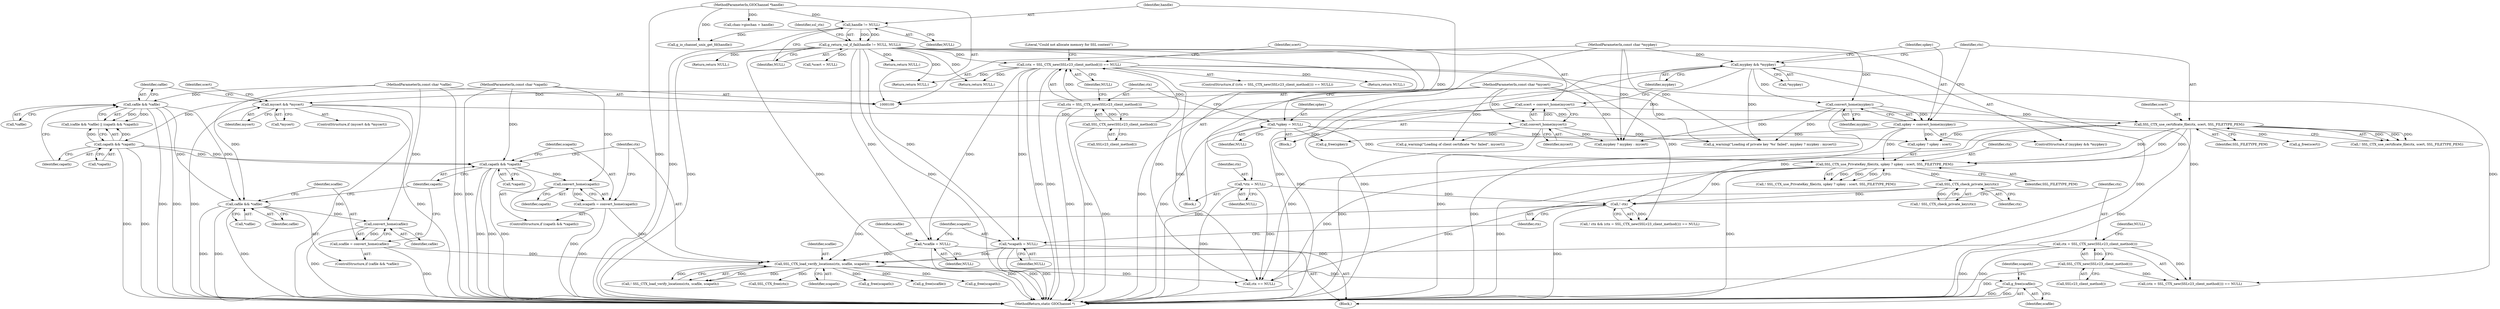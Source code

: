 digraph "0_irssi-proxy_85bbc05b21678e80423815d2ef1dfe26208491ab@API" {
"1000282" [label="(Call,g_free(scafile))"];
"1000267" [label="(Call,SSL_CTX_load_verify_locations(ctx, scafile, scapath))"];
"1000234" [label="(Call,! ctx)"];
"1000189" [label="(Call,SSL_CTX_use_PrivateKey_file(ctx, spkey ? spkey : scert, SSL_FILETYPE_PEM))"];
"1000179" [label="(Call,SSL_CTX_use_certificate_file(ctx, scert, SSL_FILETYPE_PEM))"];
"1000154" [label="(Call,ctx = SSL_CTX_new(SSLv23_client_method()))"];
"1000156" [label="(Call,SSL_CTX_new(SSLv23_client_method()))"];
"1000164" [label="(Call,scert = convert_home(mycert))"];
"1000166" [label="(Call,convert_home(mycert))"];
"1000139" [label="(Call,mycert && *mycert)"];
"1000103" [label="(MethodParameterIn,const char *mycert)"];
"1000149" [label="(Call,*spkey = NULL)"];
"1000117" [label="(Call,g_return_val_if_fail(handle != NULL, NULL))"];
"1000118" [label="(Call,handle != NULL)"];
"1000101" [label="(MethodParameterIn,GIOChannel *handle)"];
"1000173" [label="(Call,spkey = convert_home(mypkey))"];
"1000175" [label="(Call,convert_home(mypkey))"];
"1000169" [label="(Call,mypkey && *mypkey)"];
"1000104" [label="(MethodParameterIn,const char *mypkey)"];
"1000205" [label="(Call,SSL_CTX_check_private_key(ctx))"];
"1000114" [label="(Call,*ctx = NULL)"];
"1000237" [label="(Call,ctx = SSL_CTX_new(SSLv23_client_method()))"];
"1000239" [label="(Call,SSL_CTX_new(SSLv23_client_method()))"];
"1000252" [label="(Call,scafile = convert_home(cafile))"];
"1000254" [label="(Call,convert_home(cafile))"];
"1000248" [label="(Call,cafile && *cafile)"];
"1000215" [label="(Call,cafile && *cafile)"];
"1000105" [label="(MethodParameterIn,const char *cafile)"];
"1000225" [label="(Call,*scafile = NULL)"];
"1000153" [label="(Call,(ctx = SSL_CTX_new(SSLv23_client_method())) == NULL)"];
"1000261" [label="(Call,scapath = convert_home(capath))"];
"1000263" [label="(Call,convert_home(capath))"];
"1000257" [label="(Call,capath && *capath)"];
"1000219" [label="(Call,capath && *capath)"];
"1000106" [label="(MethodParameterIn,const char *capath)"];
"1000229" [label="(Call,*scapath = NULL)"];
"1000241" [label="(Identifier,NULL)"];
"1000254" [label="(Call,convert_home(cafile))"];
"1000231" [label="(Identifier,NULL)"];
"1000269" [label="(Identifier,scafile)"];
"1000229" [label="(Call,*scapath = NULL)"];
"1000114" [label="(Call,*ctx = NULL)"];
"1000170" [label="(Identifier,mypkey)"];
"1000284" [label="(Call,g_free(scapath))"];
"1000152" [label="(ControlStructure,if ((ctx = SSL_CTX_new(SSLv23_client_method())) == NULL))"];
"1000101" [label="(MethodParameterIn,GIOChannel *handle)"];
"1000256" [label="(ControlStructure,if (capath && *capath))"];
"1000118" [label="(Call,handle != NULL)"];
"1000266" [label="(Call,! SSL_CTX_load_verify_locations(ctx, scafile, scapath))"];
"1000108" [label="(Block,)"];
"1000249" [label="(Identifier,cafile)"];
"1000262" [label="(Identifier,scapath)"];
"1000225" [label="(Call,*scafile = NULL)"];
"1000283" [label="(Identifier,scafile)"];
"1000171" [label="(Call,*mypkey)"];
"1000278" [label="(Call,SSL_CTX_free(ctx))"];
"1000178" [label="(Call,! SSL_CTX_use_certificate_file(ctx, scert, SSL_FILETYPE_PEM))"];
"1000149" [label="(Call,*spkey = NULL)"];
"1000188" [label="(Call,! SSL_CTX_use_PrivateKey_file(ctx, spkey ? spkey : scert, SSL_FILETYPE_PEM))"];
"1000157" [label="(Call,SSLv23_client_method())"];
"1000134" [label="(Call,g_io_channel_unix_get_fd(handle))"];
"1000161" [label="(Literal,\"Could not allocate memory for SSL context\")"];
"1000259" [label="(Call,*capath)"];
"1000234" [label="(Call,! ctx)"];
"1000120" [label="(Identifier,NULL)"];
"1000257" [label="(Call,capath && *capath)"];
"1000146" [label="(Identifier,scert)"];
"1000219" [label="(Call,capath && *capath)"];
"1000394" [label="(MethodReturn,static GIOChannel *)"];
"1000176" [label="(Identifier,mypkey)"];
"1000230" [label="(Identifier,scapath)"];
"1000280" [label="(Return,return NULL;)"];
"1000195" [label="(Identifier,SSL_FILETYPE_PEM)"];
"1000116" [label="(Identifier,NULL)"];
"1000245" [label="(Return,return NULL;)"];
"1000179" [label="(Call,SSL_CTX_use_certificate_file(ctx, scert, SSL_FILETYPE_PEM))"];
"1000227" [label="(Identifier,NULL)"];
"1000180" [label="(Identifier,ctx)"];
"1000125" [label="(Identifier,ssl_ctx)"];
"1000173" [label="(Call,spkey = convert_home(mypkey))"];
"1000128" [label="(Return,return NULL;)"];
"1000205" [label="(Call,SSL_CTX_check_private_key(ctx))"];
"1000226" [label="(Identifier,scafile)"];
"1000264" [label="(Identifier,capath)"];
"1000190" [label="(Identifier,ctx)"];
"1000261" [label="(Call,scapath = convert_home(capath))"];
"1000138" [label="(ControlStructure,if (mycert && *mycert))"];
"1000162" [label="(Return,return NULL;)"];
"1000143" [label="(Block,)"];
"1000216" [label="(Identifier,cafile)"];
"1000285" [label="(Identifier,scapath)"];
"1000247" [label="(ControlStructure,if (cafile && *cafile))"];
"1000238" [label="(Identifier,ctx)"];
"1000175" [label="(Call,convert_home(mypkey))"];
"1000141" [label="(Call,*mycert)"];
"1000117" [label="(Call,g_return_val_if_fail(handle != NULL, NULL))"];
"1000250" [label="(Call,*cafile)"];
"1000268" [label="(Identifier,ctx)"];
"1000191" [label="(Call,spkey ? spkey : scert)"];
"1000140" [label="(Identifier,mycert)"];
"1000106" [label="(MethodParameterIn,const char *capath)"];
"1000139" [label="(Call,mycert && *mycert)"];
"1000183" [label="(Call,g_warning(\"Loading of client certificate '%s' failed\", mycert))"];
"1000174" [label="(Identifier,spkey)"];
"1000270" [label="(Identifier,scapath)"];
"1000233" [label="(Call,! ctx && (ctx = SSL_CTX_new(SSLv23_client_method())) == NULL)"];
"1000158" [label="(Identifier,NULL)"];
"1000198" [label="(Call,mypkey ? mypkey : mycert)"];
"1000154" [label="(Call,ctx = SSL_CTX_new(SSLv23_client_method()))"];
"1000103" [label="(MethodParameterIn,const char *mycert)"];
"1000215" [label="(Call,cafile && *cafile)"];
"1000267" [label="(Call,SSL_CTX_load_verify_locations(ctx, scafile, scapath))"];
"1000167" [label="(Identifier,mycert)"];
"1000153" [label="(Call,(ctx = SSL_CTX_new(SSLv23_client_method())) == NULL)"];
"1000121" [label="(Identifier,NULL)"];
"1000217" [label="(Call,*cafile)"];
"1000155" [label="(Identifier,ctx)"];
"1000204" [label="(Call,! SSL_CTX_check_private_key(ctx))"];
"1000220" [label="(Identifier,capath)"];
"1000239" [label="(Call,SSL_CTX_new(SSLv23_client_method()))"];
"1000189" [label="(Call,SSL_CTX_use_PrivateKey_file(ctx, spkey ? spkey : scert, SSL_FILETYPE_PEM))"];
"1000168" [label="(ControlStructure,if (mypkey && *mypkey))"];
"1000182" [label="(Identifier,SSL_FILETYPE_PEM)"];
"1000258" [label="(Identifier,capath)"];
"1000290" [label="(Call,ctx == NULL)"];
"1000165" [label="(Identifier,scert)"];
"1000276" [label="(Call,g_free(scapath))"];
"1000164" [label="(Call,scert = convert_home(mycert))"];
"1000223" [label="(Block,)"];
"1000237" [label="(Call,ctx = SSL_CTX_new(SSLv23_client_method()))"];
"1000169" [label="(Call,mypkey && *mypkey)"];
"1000235" [label="(Identifier,ctx)"];
"1000263" [label="(Call,convert_home(capath))"];
"1000274" [label="(Call,g_free(scafile))"];
"1000166" [label="(Call,convert_home(mycert))"];
"1000214" [label="(Call,(cafile && *cafile) || (capath && *capath))"];
"1000206" [label="(Identifier,ctx)"];
"1000248" [label="(Call,cafile && *cafile)"];
"1000252" [label="(Call,scafile = convert_home(cafile))"];
"1000221" [label="(Call,*capath)"];
"1000209" [label="(Call,g_free(scert))"];
"1000151" [label="(Identifier,NULL)"];
"1000181" [label="(Identifier,scert)"];
"1000150" [label="(Identifier,spkey)"];
"1000136" [label="(Return,return NULL;)"];
"1000253" [label="(Identifier,scafile)"];
"1000236" [label="(Call,(ctx = SSL_CTX_new(SSLv23_client_method())) == NULL)"];
"1000115" [label="(Identifier,ctx)"];
"1000240" [label="(Call,SSLv23_client_method())"];
"1000340" [label="(Call,chan->giochan = handle)"];
"1000282" [label="(Call,g_free(scafile))"];
"1000105" [label="(MethodParameterIn,const char *cafile)"];
"1000104" [label="(MethodParameterIn,const char *mypkey)"];
"1000156" [label="(Call,SSL_CTX_new(SSLv23_client_method()))"];
"1000196" [label="(Call,g_warning(\"Loading of private key '%s' failed\", mypkey ? mypkey : mycert))"];
"1000255" [label="(Identifier,cafile)"];
"1000119" [label="(Identifier,handle)"];
"1000211" [label="(Call,g_free(spkey))"];
"1000145" [label="(Call,*scert = NULL)"];
"1000282" -> "1000223"  [label="AST: "];
"1000282" -> "1000283"  [label="CFG: "];
"1000283" -> "1000282"  [label="AST: "];
"1000285" -> "1000282"  [label="CFG: "];
"1000282" -> "1000394"  [label="DDG: "];
"1000282" -> "1000394"  [label="DDG: "];
"1000267" -> "1000282"  [label="DDG: "];
"1000267" -> "1000266"  [label="AST: "];
"1000267" -> "1000270"  [label="CFG: "];
"1000268" -> "1000267"  [label="AST: "];
"1000269" -> "1000267"  [label="AST: "];
"1000270" -> "1000267"  [label="AST: "];
"1000266" -> "1000267"  [label="CFG: "];
"1000267" -> "1000266"  [label="DDG: "];
"1000267" -> "1000266"  [label="DDG: "];
"1000267" -> "1000266"  [label="DDG: "];
"1000234" -> "1000267"  [label="DDG: "];
"1000237" -> "1000267"  [label="DDG: "];
"1000252" -> "1000267"  [label="DDG: "];
"1000225" -> "1000267"  [label="DDG: "];
"1000261" -> "1000267"  [label="DDG: "];
"1000229" -> "1000267"  [label="DDG: "];
"1000267" -> "1000274"  [label="DDG: "];
"1000267" -> "1000276"  [label="DDG: "];
"1000267" -> "1000278"  [label="DDG: "];
"1000267" -> "1000284"  [label="DDG: "];
"1000267" -> "1000290"  [label="DDG: "];
"1000234" -> "1000233"  [label="AST: "];
"1000234" -> "1000235"  [label="CFG: "];
"1000235" -> "1000234"  [label="AST: "];
"1000238" -> "1000234"  [label="CFG: "];
"1000233" -> "1000234"  [label="CFG: "];
"1000234" -> "1000394"  [label="DDG: "];
"1000234" -> "1000233"  [label="DDG: "];
"1000189" -> "1000234"  [label="DDG: "];
"1000205" -> "1000234"  [label="DDG: "];
"1000114" -> "1000234"  [label="DDG: "];
"1000179" -> "1000234"  [label="DDG: "];
"1000189" -> "1000188"  [label="AST: "];
"1000189" -> "1000195"  [label="CFG: "];
"1000190" -> "1000189"  [label="AST: "];
"1000191" -> "1000189"  [label="AST: "];
"1000195" -> "1000189"  [label="AST: "];
"1000188" -> "1000189"  [label="CFG: "];
"1000189" -> "1000394"  [label="DDG: "];
"1000189" -> "1000394"  [label="DDG: "];
"1000189" -> "1000188"  [label="DDG: "];
"1000189" -> "1000188"  [label="DDG: "];
"1000189" -> "1000188"  [label="DDG: "];
"1000179" -> "1000189"  [label="DDG: "];
"1000179" -> "1000189"  [label="DDG: "];
"1000179" -> "1000189"  [label="DDG: "];
"1000149" -> "1000189"  [label="DDG: "];
"1000173" -> "1000189"  [label="DDG: "];
"1000189" -> "1000205"  [label="DDG: "];
"1000189" -> "1000290"  [label="DDG: "];
"1000179" -> "1000178"  [label="AST: "];
"1000179" -> "1000182"  [label="CFG: "];
"1000180" -> "1000179"  [label="AST: "];
"1000181" -> "1000179"  [label="AST: "];
"1000182" -> "1000179"  [label="AST: "];
"1000178" -> "1000179"  [label="CFG: "];
"1000179" -> "1000394"  [label="DDG: "];
"1000179" -> "1000178"  [label="DDG: "];
"1000179" -> "1000178"  [label="DDG: "];
"1000179" -> "1000178"  [label="DDG: "];
"1000154" -> "1000179"  [label="DDG: "];
"1000164" -> "1000179"  [label="DDG: "];
"1000179" -> "1000191"  [label="DDG: "];
"1000179" -> "1000209"  [label="DDG: "];
"1000179" -> "1000290"  [label="DDG: "];
"1000154" -> "1000153"  [label="AST: "];
"1000154" -> "1000156"  [label="CFG: "];
"1000155" -> "1000154"  [label="AST: "];
"1000156" -> "1000154"  [label="AST: "];
"1000158" -> "1000154"  [label="CFG: "];
"1000154" -> "1000394"  [label="DDG: "];
"1000154" -> "1000394"  [label="DDG: "];
"1000154" -> "1000153"  [label="DDG: "];
"1000156" -> "1000154"  [label="DDG: "];
"1000156" -> "1000157"  [label="CFG: "];
"1000157" -> "1000156"  [label="AST: "];
"1000156" -> "1000394"  [label="DDG: "];
"1000156" -> "1000153"  [label="DDG: "];
"1000164" -> "1000143"  [label="AST: "];
"1000164" -> "1000166"  [label="CFG: "];
"1000165" -> "1000164"  [label="AST: "];
"1000166" -> "1000164"  [label="AST: "];
"1000170" -> "1000164"  [label="CFG: "];
"1000164" -> "1000394"  [label="DDG: "];
"1000166" -> "1000164"  [label="DDG: "];
"1000166" -> "1000167"  [label="CFG: "];
"1000167" -> "1000166"  [label="AST: "];
"1000166" -> "1000394"  [label="DDG: "];
"1000139" -> "1000166"  [label="DDG: "];
"1000103" -> "1000166"  [label="DDG: "];
"1000166" -> "1000183"  [label="DDG: "];
"1000166" -> "1000196"  [label="DDG: "];
"1000166" -> "1000198"  [label="DDG: "];
"1000139" -> "1000138"  [label="AST: "];
"1000139" -> "1000140"  [label="CFG: "];
"1000139" -> "1000141"  [label="CFG: "];
"1000140" -> "1000139"  [label="AST: "];
"1000141" -> "1000139"  [label="AST: "];
"1000146" -> "1000139"  [label="CFG: "];
"1000216" -> "1000139"  [label="CFG: "];
"1000139" -> "1000394"  [label="DDG: "];
"1000139" -> "1000394"  [label="DDG: "];
"1000139" -> "1000394"  [label="DDG: "];
"1000103" -> "1000139"  [label="DDG: "];
"1000103" -> "1000100"  [label="AST: "];
"1000103" -> "1000394"  [label="DDG: "];
"1000103" -> "1000183"  [label="DDG: "];
"1000103" -> "1000196"  [label="DDG: "];
"1000103" -> "1000198"  [label="DDG: "];
"1000149" -> "1000143"  [label="AST: "];
"1000149" -> "1000151"  [label="CFG: "];
"1000150" -> "1000149"  [label="AST: "];
"1000151" -> "1000149"  [label="AST: "];
"1000155" -> "1000149"  [label="CFG: "];
"1000149" -> "1000394"  [label="DDG: "];
"1000117" -> "1000149"  [label="DDG: "];
"1000149" -> "1000191"  [label="DDG: "];
"1000149" -> "1000211"  [label="DDG: "];
"1000117" -> "1000108"  [label="AST: "];
"1000117" -> "1000121"  [label="CFG: "];
"1000118" -> "1000117"  [label="AST: "];
"1000121" -> "1000117"  [label="AST: "];
"1000125" -> "1000117"  [label="CFG: "];
"1000117" -> "1000394"  [label="DDG: "];
"1000117" -> "1000394"  [label="DDG: "];
"1000117" -> "1000394"  [label="DDG: "];
"1000118" -> "1000117"  [label="DDG: "];
"1000118" -> "1000117"  [label="DDG: "];
"1000117" -> "1000128"  [label="DDG: "];
"1000117" -> "1000136"  [label="DDG: "];
"1000117" -> "1000145"  [label="DDG: "];
"1000117" -> "1000153"  [label="DDG: "];
"1000117" -> "1000225"  [label="DDG: "];
"1000117" -> "1000229"  [label="DDG: "];
"1000117" -> "1000236"  [label="DDG: "];
"1000117" -> "1000245"  [label="DDG: "];
"1000117" -> "1000280"  [label="DDG: "];
"1000117" -> "1000290"  [label="DDG: "];
"1000118" -> "1000120"  [label="CFG: "];
"1000119" -> "1000118"  [label="AST: "];
"1000120" -> "1000118"  [label="AST: "];
"1000121" -> "1000118"  [label="CFG: "];
"1000118" -> "1000394"  [label="DDG: "];
"1000101" -> "1000118"  [label="DDG: "];
"1000118" -> "1000134"  [label="DDG: "];
"1000101" -> "1000100"  [label="AST: "];
"1000101" -> "1000394"  [label="DDG: "];
"1000101" -> "1000134"  [label="DDG: "];
"1000101" -> "1000340"  [label="DDG: "];
"1000173" -> "1000168"  [label="AST: "];
"1000173" -> "1000175"  [label="CFG: "];
"1000174" -> "1000173"  [label="AST: "];
"1000175" -> "1000173"  [label="AST: "];
"1000180" -> "1000173"  [label="CFG: "];
"1000173" -> "1000394"  [label="DDG: "];
"1000175" -> "1000173"  [label="DDG: "];
"1000173" -> "1000191"  [label="DDG: "];
"1000173" -> "1000211"  [label="DDG: "];
"1000175" -> "1000176"  [label="CFG: "];
"1000176" -> "1000175"  [label="AST: "];
"1000175" -> "1000394"  [label="DDG: "];
"1000169" -> "1000175"  [label="DDG: "];
"1000104" -> "1000175"  [label="DDG: "];
"1000175" -> "1000196"  [label="DDG: "];
"1000175" -> "1000198"  [label="DDG: "];
"1000169" -> "1000168"  [label="AST: "];
"1000169" -> "1000170"  [label="CFG: "];
"1000169" -> "1000171"  [label="CFG: "];
"1000170" -> "1000169"  [label="AST: "];
"1000171" -> "1000169"  [label="AST: "];
"1000174" -> "1000169"  [label="CFG: "];
"1000180" -> "1000169"  [label="CFG: "];
"1000169" -> "1000394"  [label="DDG: "];
"1000169" -> "1000394"  [label="DDG: "];
"1000169" -> "1000394"  [label="DDG: "];
"1000104" -> "1000169"  [label="DDG: "];
"1000169" -> "1000196"  [label="DDG: "];
"1000169" -> "1000198"  [label="DDG: "];
"1000104" -> "1000100"  [label="AST: "];
"1000104" -> "1000394"  [label="DDG: "];
"1000104" -> "1000196"  [label="DDG: "];
"1000104" -> "1000198"  [label="DDG: "];
"1000205" -> "1000204"  [label="AST: "];
"1000205" -> "1000206"  [label="CFG: "];
"1000206" -> "1000205"  [label="AST: "];
"1000204" -> "1000205"  [label="CFG: "];
"1000205" -> "1000204"  [label="DDG: "];
"1000205" -> "1000290"  [label="DDG: "];
"1000114" -> "1000108"  [label="AST: "];
"1000114" -> "1000116"  [label="CFG: "];
"1000115" -> "1000114"  [label="AST: "];
"1000116" -> "1000114"  [label="AST: "];
"1000119" -> "1000114"  [label="CFG: "];
"1000114" -> "1000394"  [label="DDG: "];
"1000114" -> "1000290"  [label="DDG: "];
"1000237" -> "1000236"  [label="AST: "];
"1000237" -> "1000239"  [label="CFG: "];
"1000238" -> "1000237"  [label="AST: "];
"1000239" -> "1000237"  [label="AST: "];
"1000241" -> "1000237"  [label="CFG: "];
"1000237" -> "1000394"  [label="DDG: "];
"1000237" -> "1000394"  [label="DDG: "];
"1000237" -> "1000236"  [label="DDG: "];
"1000239" -> "1000237"  [label="DDG: "];
"1000239" -> "1000240"  [label="CFG: "];
"1000240" -> "1000239"  [label="AST: "];
"1000239" -> "1000394"  [label="DDG: "];
"1000239" -> "1000236"  [label="DDG: "];
"1000252" -> "1000247"  [label="AST: "];
"1000252" -> "1000254"  [label="CFG: "];
"1000253" -> "1000252"  [label="AST: "];
"1000254" -> "1000252"  [label="AST: "];
"1000258" -> "1000252"  [label="CFG: "];
"1000252" -> "1000394"  [label="DDG: "];
"1000254" -> "1000252"  [label="DDG: "];
"1000254" -> "1000255"  [label="CFG: "];
"1000255" -> "1000254"  [label="AST: "];
"1000254" -> "1000394"  [label="DDG: "];
"1000248" -> "1000254"  [label="DDG: "];
"1000105" -> "1000254"  [label="DDG: "];
"1000248" -> "1000247"  [label="AST: "];
"1000248" -> "1000249"  [label="CFG: "];
"1000248" -> "1000250"  [label="CFG: "];
"1000249" -> "1000248"  [label="AST: "];
"1000250" -> "1000248"  [label="AST: "];
"1000253" -> "1000248"  [label="CFG: "];
"1000258" -> "1000248"  [label="CFG: "];
"1000248" -> "1000394"  [label="DDG: "];
"1000248" -> "1000394"  [label="DDG: "];
"1000248" -> "1000394"  [label="DDG: "];
"1000215" -> "1000248"  [label="DDG: "];
"1000215" -> "1000248"  [label="DDG: "];
"1000105" -> "1000248"  [label="DDG: "];
"1000215" -> "1000214"  [label="AST: "];
"1000215" -> "1000216"  [label="CFG: "];
"1000215" -> "1000217"  [label="CFG: "];
"1000216" -> "1000215"  [label="AST: "];
"1000217" -> "1000215"  [label="AST: "];
"1000220" -> "1000215"  [label="CFG: "];
"1000214" -> "1000215"  [label="CFG: "];
"1000215" -> "1000394"  [label="DDG: "];
"1000215" -> "1000394"  [label="DDG: "];
"1000215" -> "1000214"  [label="DDG: "];
"1000215" -> "1000214"  [label="DDG: "];
"1000105" -> "1000215"  [label="DDG: "];
"1000105" -> "1000100"  [label="AST: "];
"1000105" -> "1000394"  [label="DDG: "];
"1000225" -> "1000223"  [label="AST: "];
"1000225" -> "1000227"  [label="CFG: "];
"1000226" -> "1000225"  [label="AST: "];
"1000227" -> "1000225"  [label="AST: "];
"1000230" -> "1000225"  [label="CFG: "];
"1000225" -> "1000394"  [label="DDG: "];
"1000153" -> "1000225"  [label="DDG: "];
"1000153" -> "1000152"  [label="AST: "];
"1000153" -> "1000158"  [label="CFG: "];
"1000158" -> "1000153"  [label="AST: "];
"1000161" -> "1000153"  [label="CFG: "];
"1000165" -> "1000153"  [label="CFG: "];
"1000153" -> "1000394"  [label="DDG: "];
"1000153" -> "1000394"  [label="DDG: "];
"1000153" -> "1000162"  [label="DDG: "];
"1000153" -> "1000229"  [label="DDG: "];
"1000153" -> "1000233"  [label="DDG: "];
"1000153" -> "1000236"  [label="DDG: "];
"1000153" -> "1000245"  [label="DDG: "];
"1000153" -> "1000280"  [label="DDG: "];
"1000153" -> "1000290"  [label="DDG: "];
"1000261" -> "1000256"  [label="AST: "];
"1000261" -> "1000263"  [label="CFG: "];
"1000262" -> "1000261"  [label="AST: "];
"1000263" -> "1000261"  [label="AST: "];
"1000268" -> "1000261"  [label="CFG: "];
"1000261" -> "1000394"  [label="DDG: "];
"1000263" -> "1000261"  [label="DDG: "];
"1000263" -> "1000264"  [label="CFG: "];
"1000264" -> "1000263"  [label="AST: "];
"1000263" -> "1000394"  [label="DDG: "];
"1000257" -> "1000263"  [label="DDG: "];
"1000106" -> "1000263"  [label="DDG: "];
"1000257" -> "1000256"  [label="AST: "];
"1000257" -> "1000258"  [label="CFG: "];
"1000257" -> "1000259"  [label="CFG: "];
"1000258" -> "1000257"  [label="AST: "];
"1000259" -> "1000257"  [label="AST: "];
"1000262" -> "1000257"  [label="CFG: "];
"1000268" -> "1000257"  [label="CFG: "];
"1000257" -> "1000394"  [label="DDG: "];
"1000257" -> "1000394"  [label="DDG: "];
"1000257" -> "1000394"  [label="DDG: "];
"1000219" -> "1000257"  [label="DDG: "];
"1000219" -> "1000257"  [label="DDG: "];
"1000106" -> "1000257"  [label="DDG: "];
"1000219" -> "1000214"  [label="AST: "];
"1000219" -> "1000220"  [label="CFG: "];
"1000219" -> "1000221"  [label="CFG: "];
"1000220" -> "1000219"  [label="AST: "];
"1000221" -> "1000219"  [label="AST: "];
"1000214" -> "1000219"  [label="CFG: "];
"1000219" -> "1000394"  [label="DDG: "];
"1000219" -> "1000394"  [label="DDG: "];
"1000219" -> "1000214"  [label="DDG: "];
"1000219" -> "1000214"  [label="DDG: "];
"1000106" -> "1000219"  [label="DDG: "];
"1000106" -> "1000100"  [label="AST: "];
"1000106" -> "1000394"  [label="DDG: "];
"1000229" -> "1000223"  [label="AST: "];
"1000229" -> "1000231"  [label="CFG: "];
"1000230" -> "1000229"  [label="AST: "];
"1000231" -> "1000229"  [label="AST: "];
"1000235" -> "1000229"  [label="CFG: "];
"1000229" -> "1000394"  [label="DDG: "];
"1000229" -> "1000394"  [label="DDG: "];
}
